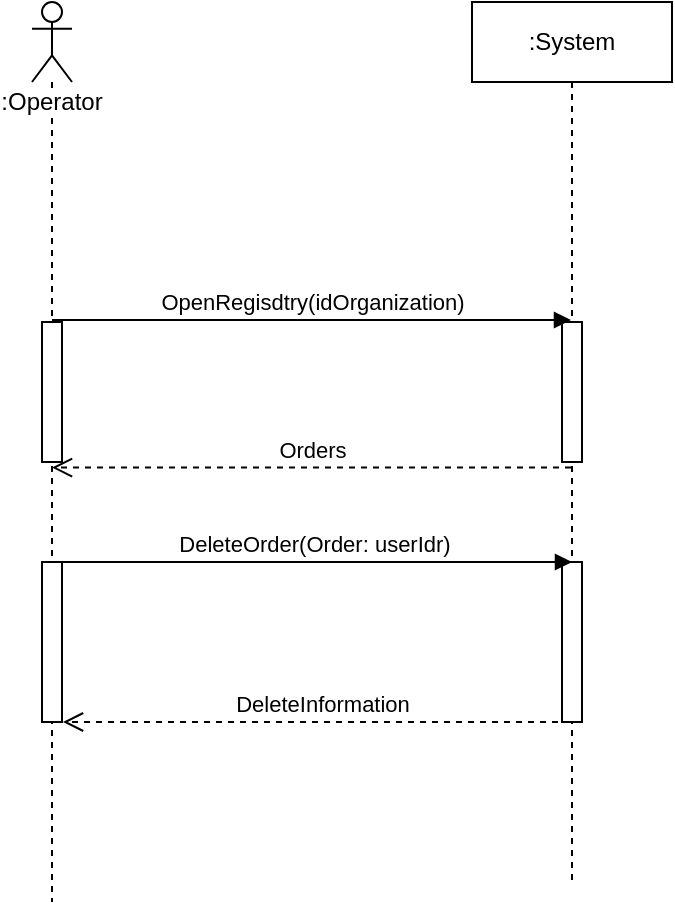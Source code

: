 <mxfile version="10.8.0" type="device"><diagram id="yojFoDTNyv6jDO414Qb6" name="Page-1"><mxGraphModel dx="898" dy="628" grid="1" gridSize="10" guides="1" tooltips="1" connect="1" arrows="1" fold="1" page="1" pageScale="1" pageWidth="827" pageHeight="1169" math="0" shadow="0"><root><mxCell id="0"/><mxCell id="1" parent="0"/><mxCell id="zxncPdfBqvs0snK72rpC-1" value=":Operator" style="shape=umlLifeline;participant=umlActor;perimeter=lifelinePerimeter;whiteSpace=wrap;html=1;container=1;collapsible=0;recursiveResize=0;verticalAlign=top;spacingTop=36;labelBackgroundColor=#ffffff;outlineConnect=0;" parent="1" vertex="1"><mxGeometry x="130" y="30" width="20" height="450" as="geometry"/></mxCell><mxCell id="zxncPdfBqvs0snK72rpC-10" value="" style="html=1;points=[];perimeter=orthogonalPerimeter;" parent="zxncPdfBqvs0snK72rpC-1" vertex="1"><mxGeometry x="5" y="160" width="10" height="70" as="geometry"/></mxCell><mxCell id="zxncPdfBqvs0snK72rpC-15" value="" style="html=1;points=[];perimeter=orthogonalPerimeter;" parent="zxncPdfBqvs0snK72rpC-1" vertex="1"><mxGeometry x="5" y="280" width="10" height="80" as="geometry"/></mxCell><mxCell id="zxncPdfBqvs0snK72rpC-2" value=":System" style="shape=umlLifeline;perimeter=lifelinePerimeter;whiteSpace=wrap;html=1;container=1;collapsible=0;recursiveResize=0;outlineConnect=0;" parent="1" vertex="1"><mxGeometry x="350" y="30" width="100" height="440" as="geometry"/></mxCell><mxCell id="zxncPdfBqvs0snK72rpC-11" value="" style="html=1;points=[];perimeter=orthogonalPerimeter;" parent="zxncPdfBqvs0snK72rpC-2" vertex="1"><mxGeometry x="45" y="160" width="10" height="70" as="geometry"/></mxCell><mxCell id="zxncPdfBqvs0snK72rpC-14" value="" style="html=1;points=[];perimeter=orthogonalPerimeter;" parent="zxncPdfBqvs0snK72rpC-2" vertex="1"><mxGeometry x="45" y="280" width="10" height="80" as="geometry"/></mxCell><mxCell id="zxncPdfBqvs0snK72rpC-12" value="OpenRegisdtry(idOrganization)" style="html=1;verticalAlign=bottom;endArrow=block;exitX=0.5;exitY=0;exitDx=0;exitDy=0;exitPerimeter=0;" parent="1" edge="1"><mxGeometry x="0.002" relative="1" as="geometry"><mxPoint x="140" y="189" as="sourcePoint"/><mxPoint x="399.5" y="189" as="targetPoint"/><mxPoint as="offset"/></mxGeometry></mxCell><mxCell id="zxncPdfBqvs0snK72rpC-13" value="Orders" style="html=1;verticalAlign=bottom;endArrow=open;dashed=1;endSize=8;entryX=0.5;entryY=1.04;entryDx=0;entryDy=0;entryPerimeter=0;" parent="1" source="zxncPdfBqvs0snK72rpC-2" target="zxncPdfBqvs0snK72rpC-10" edge="1"><mxGeometry relative="1" as="geometry"><mxPoint x="240" y="239" as="targetPoint"/><mxPoint x="310" y="239" as="sourcePoint"/></mxGeometry></mxCell><mxCell id="zxncPdfBqvs0snK72rpC-16" value="DeleteOrder(Order: userIdr)" style="html=1;verticalAlign=bottom;endArrow=block;exitX=0.5;exitY=0;exitDx=0;exitDy=0;exitPerimeter=0;" parent="1" edge="1"><mxGeometry x="0.002" relative="1" as="geometry"><mxPoint x="140.5" y="310" as="sourcePoint"/><mxPoint x="400" y="310" as="targetPoint"/><mxPoint as="offset"/></mxGeometry></mxCell><mxCell id="zxncPdfBqvs0snK72rpC-17" value="DeleteInformation" style="html=1;verticalAlign=bottom;endArrow=open;dashed=1;endSize=8;entryX=0.5;entryY=1.04;entryDx=0;entryDy=0;entryPerimeter=0;" parent="1" edge="1"><mxGeometry relative="1" as="geometry"><mxPoint x="145.5" y="390" as="targetPoint"/><mxPoint x="405" y="390" as="sourcePoint"/></mxGeometry></mxCell></root></mxGraphModel></diagram></mxfile>